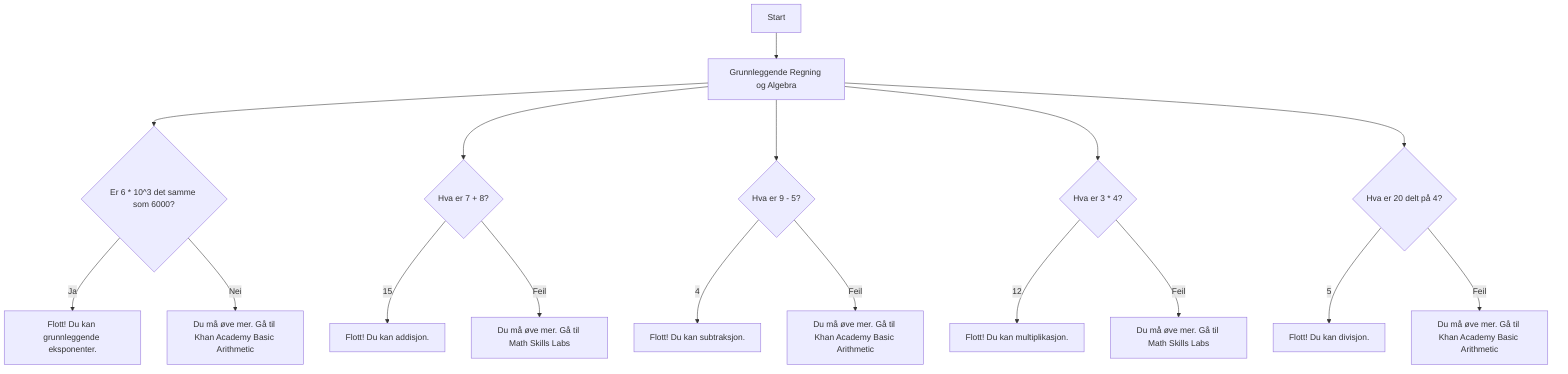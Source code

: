 flowchart TD
    Start --> A[Grunnleggende Regning og Algebra]
    
    A --> B{Er 6 * 10^3 det samme som 6000?}
    B -->|Ja| B1[Flott! Du kan grunnleggende eksponenter.]
    B -->|Nei| B2[Du må øve mer. Gå til Khan Academy Basic Arithmetic]
    
    A --> C{Hva er 7 + 8?}
    C -->|15| C1[Flott! Du kan addisjon.]
    C -->|Feil| C2[Du må øve mer. Gå til Math Skills Labs]
    
    A --> D{Hva er 9 - 5?}
    D -->|4| D1[Flott! Du kan subtraksjon.]
    D -->|Feil| D2[Du må øve mer. Gå til Khan Academy Basic Arithmetic]
    
    A --> E{Hva er 3 * 4?}
    E -->|12| E1[Flott! Du kan multiplikasjon.]
    E -->|Feil| E2[Du må øve mer. Gå til Math Skills Labs]
    
    A --> F{Hva er 20 delt på 4?}
    F -->|5| F1[Flott! Du kan divisjon.]
    F -->|Feil| F2[Du må øve mer. Gå til Khan Academy Basic Arithmetic]